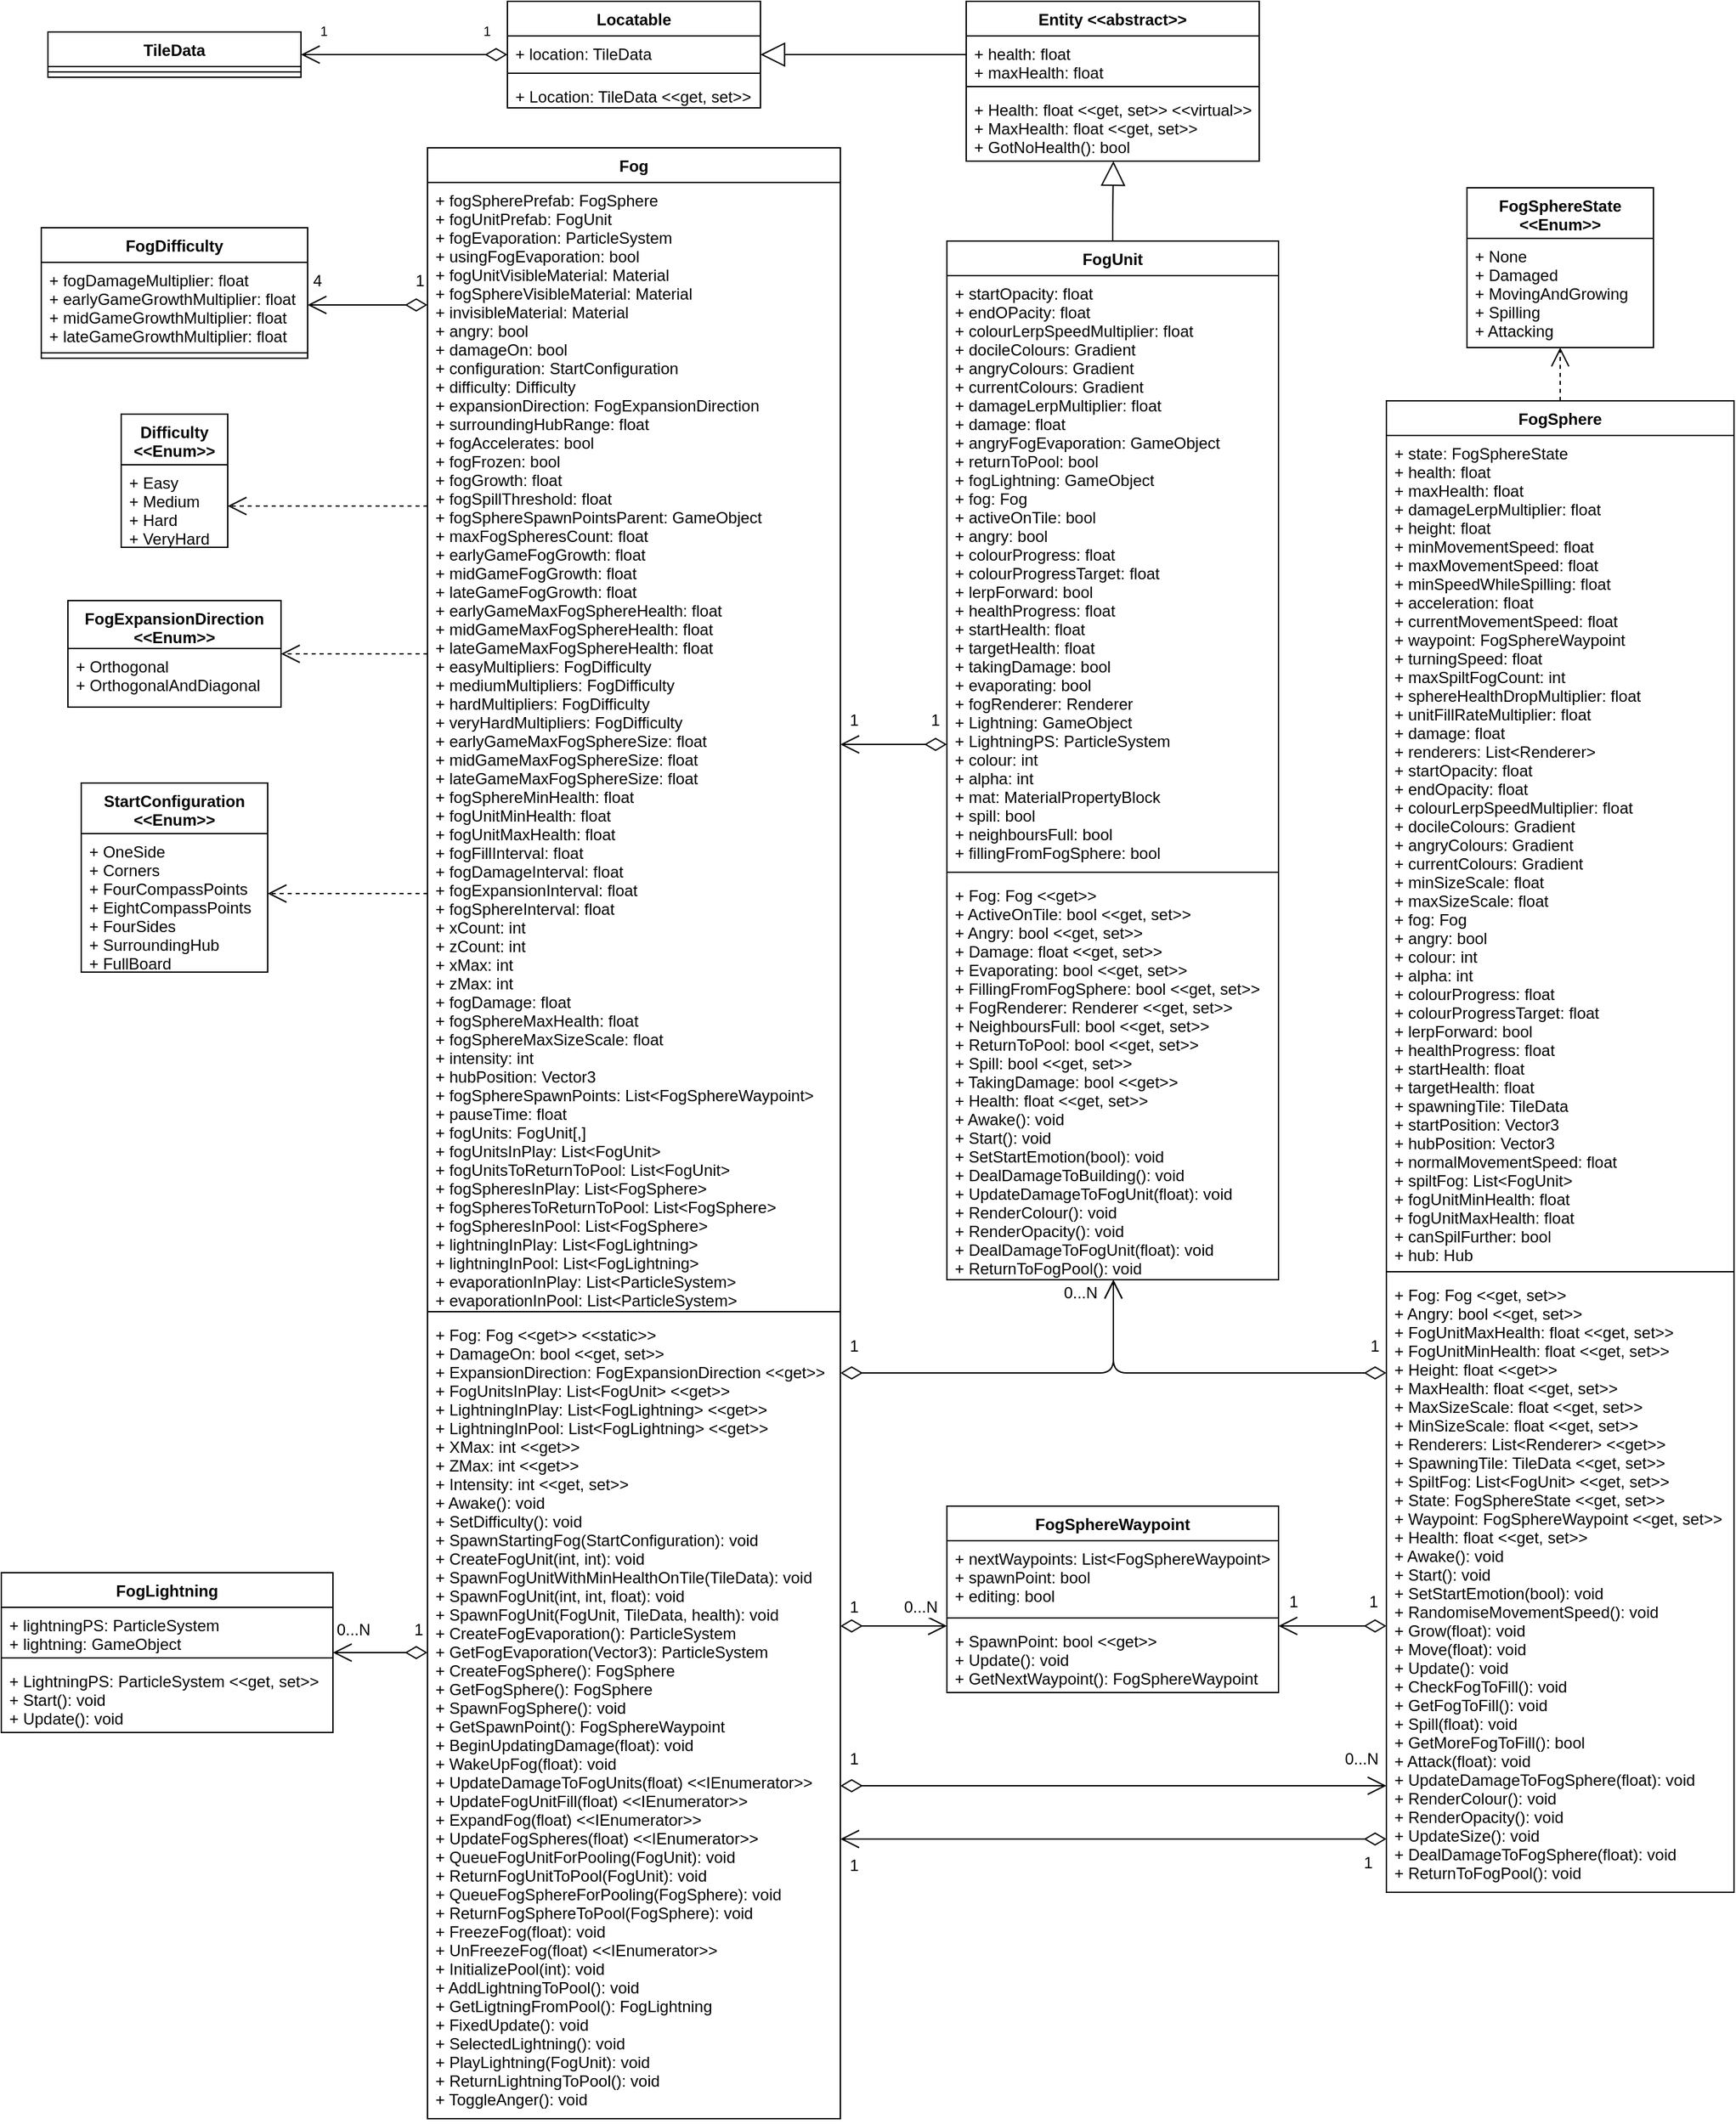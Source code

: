 <mxfile version="12.1.0" type="device" pages="1"><diagram id="pjZ7qb1V4NSrotgc5X2Q" name="Page-1"><mxGraphModel dx="1821" dy="557" grid="1" gridSize="10" guides="1" tooltips="1" connect="1" arrows="1" fold="1" page="1" pageScale="1" pageWidth="850" pageHeight="1100" math="0" shadow="0"><root><mxCell id="0"/><mxCell id="1" parent="0"/><mxCell id="vfoOl4ckwupX6fVXsPrt-1" value="Fog" style="swimlane;fontStyle=1;align=center;verticalAlign=top;childLayout=stackLayout;horizontal=1;startSize=26;horizontalStack=0;resizeParent=1;resizeParentMax=0;resizeLast=0;collapsible=1;marginBottom=0;" vertex="1" parent="1"><mxGeometry x="130" y="210" width="310" height="1480" as="geometry"/></mxCell><mxCell id="vfoOl4ckwupX6fVXsPrt-2" value="+ fogSpherePrefab: FogSphere&#10;+ fogUnitPrefab: FogUnit&#10;+ fogEvaporation: ParticleSystem&#10;+ usingFogEvaporation: bool&#10;+ fogUnitVisibleMaterial: Material&#10;+ fogSphereVisibleMaterial: Material&#10;+ invisibleMaterial: Material&#10;+ angry: bool&#10;+ damageOn: bool&#10;+ configuration: StartConfiguration&#10;+ difficulty: Difficulty&#10;+ expansionDirection: FogExpansionDirection&#10;+ surroundingHubRange: float&#10;+ fogAccelerates: bool&#10;+ fogFrozen: bool&#10;+ fogGrowth: float&#10;+ fogSpillThreshold: float&#10;+ fogSphereSpawnPointsParent: GameObject&#10;+ maxFogSpheresCount: float&#10;+ earlyGameFogGrowth: float&#10;+ midGameFogGrowth: float&#10;+ lateGameFogGrowth: float&#10;+ earlyGameMaxFogSphereHealth: float&#10;+ midGameMaxFogSphereHealth: float&#10;+ lateGameMaxFogSphereHealth: float&#10;+ easyMultipliers: FogDifficulty&#10;+ mediumMultipliers: FogDifficulty&#10;+ hardMultipliers: FogDifficulty&#10;+ veryHardMultipliers: FogDifficulty&#10;+ earlyGameMaxFogSphereSize: float&#10;+ midGameMaxFogSphereSize: float&#10;+ lateGameMaxFogSphereSize: float&#10;+ fogSphereMinHealth: float&#10;+ fogUnitMinHealth: float&#10;+ fogUnitMaxHealth: float&#10;+ fogFillInterval: float&#10;+ fogDamageInterval: float&#10;+ fogExpansionInterval: float&#10;+ fogSphereInterval: float&#10;+ xCount: int&#10;+ zCount: int&#10;+ xMax: int&#10;+ zMax: int&#10;+ fogDamage: float&#10;+ fogSphereMaxHealth: float&#10;+ fogSphereMaxSizeScale: float&#10;+ intensity: int&#10;+ hubPosition: Vector3&#10;+ fogSphereSpawnPoints: List&lt;FogSphereWaypoint&gt;&#10;+ pauseTime: float&#10;+ fogUnits: FogUnit[,]&#10;+ fogUnitsInPlay: List&lt;FogUnit&gt;&#10;+ fogUnitsToReturnToPool: List&lt;FogUnit&gt;&#10;+ fogSpheresInPlay: List&lt;FogSphere&gt;&#10;+ fogSpheresToReturnToPool: List&lt;FogSphere&gt;&#10;+ fogSpheresInPool: List&lt;FogSphere&gt;&#10;+ lightningInPlay: List&lt;FogLightning&gt;&#10;+ lightningInPool: List&lt;FogLightning&gt;&#10;+ evaporationInPlay: List&lt;ParticleSystem&gt;&#10;+ evaporationInPool: List&lt;ParticleSystem&gt;" style="text;strokeColor=none;fillColor=none;align=left;verticalAlign=top;spacingLeft=4;spacingRight=4;overflow=hidden;rotatable=0;points=[[0,0.5],[1,0.5]];portConstraint=eastwest;" vertex="1" parent="vfoOl4ckwupX6fVXsPrt-1"><mxGeometry y="26" width="310" height="844" as="geometry"/></mxCell><mxCell id="vfoOl4ckwupX6fVXsPrt-3" value="" style="line;strokeWidth=1;fillColor=none;align=left;verticalAlign=middle;spacingTop=-1;spacingLeft=3;spacingRight=3;rotatable=0;labelPosition=right;points=[];portConstraint=eastwest;" vertex="1" parent="vfoOl4ckwupX6fVXsPrt-1"><mxGeometry y="870" width="310" height="8" as="geometry"/></mxCell><mxCell id="vfoOl4ckwupX6fVXsPrt-4" value="+ Fog: Fog &lt;&lt;get&gt;&gt; &lt;&lt;static&gt;&gt;&#10;+ DamageOn: bool &lt;&lt;get, set&gt;&gt;&#10;+ ExpansionDirection: FogExpansionDirection &lt;&lt;get&gt;&gt;&#10;+ FogUnitsInPlay: List&lt;FogUnit&gt; &lt;&lt;get&gt;&gt;&#10;+ LightningInPlay: List&lt;FogLightning&gt; &lt;&lt;get&gt;&gt;&#10;+ LightningInPool: List&lt;FogLightning&gt; &lt;&lt;get&gt;&gt;&#10;+ XMax: int &lt;&lt;get&gt;&gt;&#10;+ ZMax: int &lt;&lt;get&gt;&gt;&#10;+ Intensity: int &lt;&lt;get, set&gt;&gt;&#10;+ Awake(): void&#10;+ SetDifficulty(): void&#10;+ SpawnStartingFog(StartConfiguration): void&#10;+ CreateFogUnit(int, int): void&#10;+ SpawnFogUnitWithMinHealthOnTile(TileData): void&#10;+ SpawnFogUnit(int, int, float): void&#10;+ SpawnFogUnit(FogUnit, TileData, health): void&#10;+ CreateFogEvaporation(): ParticleSystem&#10;+ GetFogEvaporation(Vector3): ParticleSystem&#10;+ CreateFogSphere(): FogSphere&#10;+ GetFogSphere(): FogSphere&#10;+ SpawnFogSphere(): void&#10;+ GetSpawnPoint(): FogSphereWaypoint&#10;+ BeginUpdatingDamage(float): void&#10;+ WakeUpFog(float): void&#10;+ UpdateDamageToFogUnits(float) &lt;&lt;IEnumerator&gt;&gt;&#10;+ UpdateFogUnitFill(float) &lt;&lt;IEnumerator&gt;&gt;&#10;+ ExpandFog(float) &lt;&lt;IEnumerator&gt;&gt;&#10;+ UpdateFogSpheres(float) &lt;&lt;IEnumerator&gt;&gt;&#10;+ QueueFogUnitForPooling(FogUnit): void&#10;+ ReturnFogUnitToPool(FogUnit): void&#10;+ QueueFogSphereForPooling(FogSphere): void&#10;+ ReturnFogSphereToPool(FogSphere): void&#10;+ FreezeFog(float): void&#10;+ UnFreezeFog(float) &lt;&lt;IEnumerator&gt;&gt;&#10;+ InitializePool(int): void&#10;+ AddLightningToPool(): void&#10;+ GetLigtningFromPool(): FogLightning&#10;+ FixedUpdate(): void&#10;+ SelectedLightning(): void&#10;+ PlayLightning(FogUnit): void&#10;+ ReturnLightningToPool(): void&#10;+ ToggleAnger(): void" style="text;strokeColor=none;fillColor=none;align=left;verticalAlign=top;spacingLeft=4;spacingRight=4;overflow=hidden;rotatable=0;points=[[0,0.5],[1,0.5]];portConstraint=eastwest;" vertex="1" parent="vfoOl4ckwupX6fVXsPrt-1"><mxGeometry y="878" width="310" height="602" as="geometry"/></mxCell><mxCell id="vfoOl4ckwupX6fVXsPrt-5" value="FogDifficulty" style="swimlane;fontStyle=1;align=center;verticalAlign=top;childLayout=stackLayout;horizontal=1;startSize=26;horizontalStack=0;resizeParent=1;resizeParentMax=0;resizeLast=0;collapsible=1;marginBottom=0;" vertex="1" parent="1"><mxGeometry x="-160" y="270" width="200" height="98" as="geometry"/></mxCell><mxCell id="vfoOl4ckwupX6fVXsPrt-6" value="+ fogDamageMultiplier: float&#10;+ earlyGameGrowthMultiplier: float&#10;+ midGameGrowthMultiplier: float&#10;+ lateGameGrowthMultiplier: float" style="text;strokeColor=none;fillColor=none;align=left;verticalAlign=top;spacingLeft=4;spacingRight=4;overflow=hidden;rotatable=0;points=[[0,0.5],[1,0.5]];portConstraint=eastwest;" vertex="1" parent="vfoOl4ckwupX6fVXsPrt-5"><mxGeometry y="26" width="200" height="64" as="geometry"/></mxCell><mxCell id="vfoOl4ckwupX6fVXsPrt-7" value="" style="line;strokeWidth=1;fillColor=none;align=left;verticalAlign=middle;spacingTop=-1;spacingLeft=3;spacingRight=3;rotatable=0;labelPosition=right;points=[];portConstraint=eastwest;" vertex="1" parent="vfoOl4ckwupX6fVXsPrt-5"><mxGeometry y="90" width="200" height="8" as="geometry"/></mxCell><mxCell id="vfoOl4ckwupX6fVXsPrt-13" value="StartConfiguration &#10;&lt;&lt;Enum&gt;&gt;" style="swimlane;fontStyle=1;align=center;verticalAlign=top;childLayout=stackLayout;horizontal=1;startSize=38;horizontalStack=0;resizeParent=1;resizeParentMax=0;resizeLast=0;collapsible=1;marginBottom=0;" vertex="1" parent="1"><mxGeometry x="-130" y="687" width="140" height="142" as="geometry"/></mxCell><mxCell id="vfoOl4ckwupX6fVXsPrt-14" value="+ OneSide&#10;+ Corners&#10;+ FourCompassPoints&#10;+ EightCompassPoints&#10;+ FourSides&#10;+ SurroundingHub&#10;+ FullBoard" style="text;strokeColor=none;fillColor=none;align=left;verticalAlign=top;spacingLeft=4;spacingRight=4;overflow=hidden;rotatable=0;points=[[0,0.5],[1,0.5]];portConstraint=eastwest;" vertex="1" parent="vfoOl4ckwupX6fVXsPrt-13"><mxGeometry y="38" width="140" height="104" as="geometry"/></mxCell><mxCell id="vfoOl4ckwupX6fVXsPrt-18" value="FogExpansionDirection&#10;&lt;&lt;Enum&gt;&gt;" style="swimlane;fontStyle=1;align=center;verticalAlign=top;childLayout=stackLayout;horizontal=1;startSize=36;horizontalStack=0;resizeParent=1;resizeParentMax=0;resizeLast=0;collapsible=1;marginBottom=0;" vertex="1" parent="1"><mxGeometry x="-140" y="550" width="160" height="80" as="geometry"/></mxCell><mxCell id="vfoOl4ckwupX6fVXsPrt-19" value="+ Orthogonal&#10;+ OrthogonalAndDiagonal" style="text;strokeColor=none;fillColor=none;align=left;verticalAlign=top;spacingLeft=4;spacingRight=4;overflow=hidden;rotatable=0;points=[[0,0.5],[1,0.5]];portConstraint=eastwest;" vertex="1" parent="vfoOl4ckwupX6fVXsPrt-18"><mxGeometry y="36" width="160" height="44" as="geometry"/></mxCell><mxCell id="vfoOl4ckwupX6fVXsPrt-20" value="Difficulty&#10;&lt;&lt;Enum&gt;&gt;" style="swimlane;fontStyle=1;align=center;verticalAlign=top;childLayout=stackLayout;horizontal=1;startSize=38;horizontalStack=0;resizeParent=1;resizeParentMax=0;resizeLast=0;collapsible=1;marginBottom=0;" vertex="1" parent="1"><mxGeometry x="-100" y="410" width="80" height="100" as="geometry"/></mxCell><mxCell id="vfoOl4ckwupX6fVXsPrt-21" value="+ Easy&#10;+ Medium&#10;+ Hard&#10;+ VeryHard" style="text;strokeColor=none;fillColor=none;align=left;verticalAlign=top;spacingLeft=4;spacingRight=4;overflow=hidden;rotatable=0;points=[[0,0.5],[1,0.5]];portConstraint=eastwest;" vertex="1" parent="vfoOl4ckwupX6fVXsPrt-20"><mxGeometry y="38" width="80" height="62" as="geometry"/></mxCell><mxCell id="vfoOl4ckwupX6fVXsPrt-22" value="FogUnit" style="swimlane;fontStyle=1;align=center;verticalAlign=top;childLayout=stackLayout;horizontal=1;startSize=26;horizontalStack=0;resizeParent=1;resizeParentMax=0;resizeLast=0;collapsible=1;marginBottom=0;" vertex="1" parent="1"><mxGeometry x="520" y="280" width="249" height="780" as="geometry"/></mxCell><mxCell id="vfoOl4ckwupX6fVXsPrt-23" value="+ startOpacity: float&#10;+ endOPacity: float&#10;+ colourLerpSpeedMultiplier: float&#10;+ docileColours: Gradient&#10;+ angryColours: Gradient&#10;+ currentColours: Gradient&#10;+ damageLerpMultiplier: float&#10;+ damage: float&#10;+ angryFogEvaporation: GameObject&#10;+ returnToPool: bool&#10;+ fogLightning: GameObject&#10;+ fog: Fog&#10;+ activeOnTile: bool&#10;+ angry: bool&#10;+ colourProgress: float&#10;+ colourProgressTarget: float&#10;+ lerpForward: bool&#10;+ healthProgress: float&#10;+ startHealth: float&#10;+ targetHealth: float&#10;+ takingDamage: bool&#10;+ evaporating: bool&#10;+ fogRenderer: Renderer&#10;+ Lightning: GameObject&#10;+ LightningPS: ParticleSystem&#10;+ colour: int&#10;+ alpha: int&#10;+ mat: MaterialPropertyBlock&#10;+ spill: bool&#10;+ neighboursFull: bool&#10;+ fillingFromFogSphere: bool" style="text;strokeColor=none;fillColor=none;align=left;verticalAlign=top;spacingLeft=4;spacingRight=4;overflow=hidden;rotatable=0;points=[[0,0.5],[1,0.5]];portConstraint=eastwest;" vertex="1" parent="vfoOl4ckwupX6fVXsPrt-22"><mxGeometry y="26" width="249" height="444" as="geometry"/></mxCell><mxCell id="vfoOl4ckwupX6fVXsPrt-24" value="" style="line;strokeWidth=1;fillColor=none;align=left;verticalAlign=middle;spacingTop=-1;spacingLeft=3;spacingRight=3;rotatable=0;labelPosition=right;points=[];portConstraint=eastwest;" vertex="1" parent="vfoOl4ckwupX6fVXsPrt-22"><mxGeometry y="470" width="249" height="8" as="geometry"/></mxCell><mxCell id="vfoOl4ckwupX6fVXsPrt-25" value="+ Fog: Fog &lt;&lt;get&gt;&gt;&#10;+ ActiveOnTile: bool &lt;&lt;get, set&gt;&gt;&#10;+ Angry: bool &lt;&lt;get, set&gt;&gt;&#10;+ Damage: float &lt;&lt;get, set&gt;&gt;&#10;+ Evaporating: bool &lt;&lt;get, set&gt;&gt;&#10;+ FillingFromFogSphere: bool &lt;&lt;get, set&gt;&gt;&#10;+ FogRenderer: Renderer &lt;&lt;get, set&gt;&gt;&#10;+ NeighboursFull: bool &lt;&lt;get, set&gt;&gt;&#10;+ ReturnToPool: bool &lt;&lt;get, set&gt;&gt;&#10;+ Spill: bool &lt;&lt;get, set&gt;&gt;&#10;+ TakingDamage: bool &lt;&lt;get&gt;&gt;&#10;+ Health: float &lt;&lt;get, set&gt;&gt;&#10;+ Awake(): void&#10;+ Start(): void&#10;+ SetStartEmotion(bool): void&#10;+ DealDamageToBuilding(): void&#10;+ UpdateDamageToFogUnit(float): void&#10;+ RenderColour(): void&#10;+ RenderOpacity(): void&#10;+ DealDamageToFogUnit(float): void&#10;+ ReturnToFogPool(): void" style="text;strokeColor=none;fillColor=none;align=left;verticalAlign=top;spacingLeft=4;spacingRight=4;overflow=hidden;rotatable=0;points=[[0,0.5],[1,0.5]];portConstraint=eastwest;" vertex="1" parent="vfoOl4ckwupX6fVXsPrt-22"><mxGeometry y="478" width="249" height="302" as="geometry"/></mxCell><mxCell id="vfoOl4ckwupX6fVXsPrt-30" value="FogSphereState&#10;&lt;&lt;Enum&gt;&gt;" style="swimlane;fontStyle=1;align=center;verticalAlign=top;childLayout=stackLayout;horizontal=1;startSize=38;horizontalStack=0;resizeParent=1;resizeParentMax=0;resizeLast=0;collapsible=1;marginBottom=0;" vertex="1" parent="1"><mxGeometry x="910.5" y="240" width="140" height="120" as="geometry"/></mxCell><mxCell id="vfoOl4ckwupX6fVXsPrt-31" value="+ None&#10;+ Damaged&#10;+ MovingAndGrowing&#10;+ Spilling&#10;+ Attacking" style="text;strokeColor=none;fillColor=none;align=left;verticalAlign=top;spacingLeft=4;spacingRight=4;overflow=hidden;rotatable=0;points=[[0,0.5],[1,0.5]];portConstraint=eastwest;" vertex="1" parent="vfoOl4ckwupX6fVXsPrt-30"><mxGeometry y="38" width="140" height="82" as="geometry"/></mxCell><mxCell id="vfoOl4ckwupX6fVXsPrt-33" value="FogSphere" style="swimlane;fontStyle=1;align=center;verticalAlign=top;childLayout=stackLayout;horizontal=1;startSize=26;horizontalStack=0;resizeParent=1;resizeParentMax=0;resizeLast=0;collapsible=1;marginBottom=0;" vertex="1" parent="1"><mxGeometry x="850" y="400" width="261" height="1120" as="geometry"/></mxCell><mxCell id="vfoOl4ckwupX6fVXsPrt-34" value="+ state: FogSphereState&#10;+ health: float&#10;+ maxHealth: float&#10;+ damageLerpMultiplier: float&#10;+ height: float&#10;+ minMovementSpeed: float&#10;+ maxMovementSpeed: float&#10;+ minSpeedWhileSpilling: float&#10;+ acceleration: float&#10;+ currentMovementSpeed: float&#10;+ waypoint: FogSphereWaypoint&#10;+ turningSpeed: float&#10;+ maxSpiltFogCount: int&#10;+ sphereHealthDropMultiplier: float&#10;+ unitFillRateMultiplier: float&#10;+ damage: float&#10;+ renderers: List&lt;Renderer&gt;&#10;+ startOpacity: float&#10;+ endOpacity: float&#10;+ colourLerpSpeedMultiplier: float&#10;+ docileColours: Gradient&#10;+ angryColours: Gradient&#10;+ currentColours: Gradient&#10;+ minSizeScale: float&#10;+ maxSizeScale: float&#10;+ fog: Fog&#10;+ angry: bool&#10;+ colour: int&#10;+ alpha: int&#10;+ colourProgress: float&#10;+ colourProgressTarget: float&#10;+ lerpForward: bool&#10;+ healthProgress: float&#10;+ startHealth: float&#10;+ targetHealth: float&#10;+ spawningTile: TileData&#10;+ startPosition: Vector3&#10;+ hubPosition: Vector3&#10;+ normalMovementSpeed: float&#10;+ spiltFog: List&lt;FogUnit&gt;&#10;+ fogUnitMinHealth: float&#10;+ fogUnitMaxHealth: float&#10;+ canSpilFurther: bool&#10;+ hub: Hub" style="text;strokeColor=none;fillColor=none;align=left;verticalAlign=top;spacingLeft=4;spacingRight=4;overflow=hidden;rotatable=0;points=[[0,0.5],[1,0.5]];portConstraint=eastwest;" vertex="1" parent="vfoOl4ckwupX6fVXsPrt-33"><mxGeometry y="26" width="261" height="624" as="geometry"/></mxCell><mxCell id="vfoOl4ckwupX6fVXsPrt-35" value="" style="line;strokeWidth=1;fillColor=none;align=left;verticalAlign=middle;spacingTop=-1;spacingLeft=3;spacingRight=3;rotatable=0;labelPosition=right;points=[];portConstraint=eastwest;" vertex="1" parent="vfoOl4ckwupX6fVXsPrt-33"><mxGeometry y="650" width="261" height="8" as="geometry"/></mxCell><mxCell id="vfoOl4ckwupX6fVXsPrt-36" value="+ Fog: Fog &lt;&lt;get, set&gt;&gt;&#10;+ Angry: bool &lt;&lt;get, set&gt;&gt;&#10;+ FogUnitMaxHealth: float &lt;&lt;get, set&gt;&gt;&#10;+ FogUnitMinHealth: float &lt;&lt;get, set&gt;&gt;&#10;+ Height: float &lt;&lt;get&gt;&gt;&#10;+ MaxHealth: float &lt;&lt;get, set&gt;&gt;&#10;+ MaxSizeScale: float &lt;&lt;get, set&gt;&gt;&#10;+ MinSizeScale: float &lt;&lt;get, set&gt;&gt;&#10;+ Renderers: List&lt;Renderer&gt; &lt;&lt;get&gt;&gt;&#10;+ SpawningTile: TileData &lt;&lt;get, set&gt;&gt;&#10;+ SpiltFog: List&lt;FogUnit&gt; &lt;&lt;get, set&gt;&gt;&#10;+ State: FogSphereState &lt;&lt;get, set&gt;&gt;&#10;+ Waypoint: FogSphereWaypoint &lt;&lt;get, set&gt;&gt;&#10;+ Health: float &lt;&lt;get, set&gt;&gt;&#10;+ Awake(): void&#10;+ Start(): void&#10;+ SetStartEmotion(bool): void&#10;+ RandomiseMovementSpeed(): void&#10;+ Grow(float): void&#10;+ Move(float): void&#10;+ Update(): void&#10;+ CheckFogToFill(): void&#10;+ GetFogToFill(): void&#10;+ Spill(float): void&#10;+ GetMoreFogToFill(): bool&#10;+ Attack(float): void&#10;+ UpdateDamageToFogSphere(float): void&#10;+ RenderColour(): void&#10;+ RenderOpacity(): void&#10;+ UpdateSize(): void&#10;+ DealDamageToFogSphere(float): void&#10;+ ReturnToFogPool(): void" style="text;strokeColor=none;fillColor=none;align=left;verticalAlign=top;spacingLeft=4;spacingRight=4;overflow=hidden;rotatable=0;points=[[0,0.5],[1,0.5]];portConstraint=eastwest;" vertex="1" parent="vfoOl4ckwupX6fVXsPrt-33"><mxGeometry y="658" width="261" height="462" as="geometry"/></mxCell><mxCell id="vfoOl4ckwupX6fVXsPrt-39" value="Locatable" style="swimlane;fontStyle=1;align=center;verticalAlign=top;childLayout=stackLayout;horizontal=1;startSize=26;horizontalStack=0;resizeParent=1;resizeParentMax=0;resizeLast=0;collapsible=1;marginBottom=0;" vertex="1" parent="1"><mxGeometry x="190" y="100" width="190" height="80" as="geometry"/></mxCell><mxCell id="vfoOl4ckwupX6fVXsPrt-40" value="+ location: TileData" style="text;strokeColor=none;fillColor=none;align=left;verticalAlign=top;spacingLeft=4;spacingRight=4;overflow=hidden;rotatable=0;points=[[0,0.5],[1,0.5]];portConstraint=eastwest;" vertex="1" parent="vfoOl4ckwupX6fVXsPrt-39"><mxGeometry y="26" width="190" height="24" as="geometry"/></mxCell><mxCell id="vfoOl4ckwupX6fVXsPrt-41" value="" style="line;strokeWidth=1;fillColor=none;align=left;verticalAlign=middle;spacingTop=-1;spacingLeft=3;spacingRight=3;rotatable=0;labelPosition=right;points=[];portConstraint=eastwest;" vertex="1" parent="vfoOl4ckwupX6fVXsPrt-39"><mxGeometry y="50" width="190" height="8" as="geometry"/></mxCell><mxCell id="vfoOl4ckwupX6fVXsPrt-42" value="+ Location: TileData &lt;&lt;get, set&gt;&gt;" style="text;strokeColor=none;fillColor=none;align=left;verticalAlign=top;spacingLeft=4;spacingRight=4;overflow=hidden;rotatable=0;points=[[0,0.5],[1,0.5]];portConstraint=eastwest;" vertex="1" parent="vfoOl4ckwupX6fVXsPrt-39"><mxGeometry y="58" width="190" height="22" as="geometry"/></mxCell><mxCell id="vfoOl4ckwupX6fVXsPrt-53" value="Entity &lt;&lt;abstract&gt;&gt;" style="swimlane;fontStyle=1;align=center;verticalAlign=top;childLayout=stackLayout;horizontal=1;startSize=26;horizontalStack=0;resizeParent=1;resizeParentMax=0;resizeLast=0;collapsible=1;marginBottom=0;" vertex="1" parent="1"><mxGeometry x="534.5" y="100" width="220" height="120" as="geometry"/></mxCell><mxCell id="vfoOl4ckwupX6fVXsPrt-54" value="+ health: float&#10;+ maxHealth: float" style="text;strokeColor=none;fillColor=none;align=left;verticalAlign=top;spacingLeft=4;spacingRight=4;overflow=hidden;rotatable=0;points=[[0,0.5],[1,0.5]];portConstraint=eastwest;" vertex="1" parent="vfoOl4ckwupX6fVXsPrt-53"><mxGeometry y="26" width="220" height="34" as="geometry"/></mxCell><mxCell id="vfoOl4ckwupX6fVXsPrt-55" value="" style="line;strokeWidth=1;fillColor=none;align=left;verticalAlign=middle;spacingTop=-1;spacingLeft=3;spacingRight=3;rotatable=0;labelPosition=right;points=[];portConstraint=eastwest;" vertex="1" parent="vfoOl4ckwupX6fVXsPrt-53"><mxGeometry y="60" width="220" height="8" as="geometry"/></mxCell><mxCell id="vfoOl4ckwupX6fVXsPrt-56" value="+ Health: float &lt;&lt;get, set&gt;&gt; &lt;&lt;virtual&gt;&gt;&#10;+ MaxHealth: float &lt;&lt;get, set&gt;&gt;&#10;+ GotNoHealth(): bool" style="text;strokeColor=none;fillColor=none;align=left;verticalAlign=top;spacingLeft=4;spacingRight=4;overflow=hidden;rotatable=0;points=[[0,0.5],[1,0.5]];portConstraint=eastwest;" vertex="1" parent="vfoOl4ckwupX6fVXsPrt-53"><mxGeometry y="68" width="220" height="52" as="geometry"/></mxCell><mxCell id="vfoOl4ckwupX6fVXsPrt-57" value="TileData" style="swimlane;fontStyle=1;align=center;verticalAlign=top;childLayout=stackLayout;horizontal=1;startSize=26;horizontalStack=0;resizeParent=1;resizeParentMax=0;resizeLast=0;collapsible=1;marginBottom=0;" vertex="1" parent="1"><mxGeometry x="-155" y="123" width="190" height="34" as="geometry"/></mxCell><mxCell id="vfoOl4ckwupX6fVXsPrt-59" value="" style="line;strokeWidth=1;fillColor=none;align=left;verticalAlign=middle;spacingTop=-1;spacingLeft=3;spacingRight=3;rotatable=0;labelPosition=right;points=[];portConstraint=eastwest;" vertex="1" parent="vfoOl4ckwupX6fVXsPrt-57"><mxGeometry y="26" width="190" height="8" as="geometry"/></mxCell><mxCell id="vfoOl4ckwupX6fVXsPrt-61" value="" style="endArrow=block;endSize=16;endFill=0;html=1;edgeStyle=orthogonalEdgeStyle;" edge="1" parent="1" source="vfoOl4ckwupX6fVXsPrt-53" target="vfoOl4ckwupX6fVXsPrt-39"><mxGeometry width="160" relative="1" as="geometry"><mxPoint x="220" y="70" as="sourcePoint"/><mxPoint x="380" y="70" as="targetPoint"/><Array as="points"><mxPoint x="460" y="140"/><mxPoint x="460" y="140"/></Array></mxGeometry></mxCell><mxCell id="vfoOl4ckwupX6fVXsPrt-62" value="" style="endArrow=block;endSize=16;endFill=0;html=1;edgeStyle=orthogonalEdgeStyle;" edge="1" parent="1" source="vfoOl4ckwupX6fVXsPrt-22" target="vfoOl4ckwupX6fVXsPrt-56"><mxGeometry width="160" relative="1" as="geometry"><mxPoint x="658.667" y="132" as="sourcePoint"/><mxPoint x="658.667" y="46.0" as="targetPoint"/><Array as="points"><mxPoint x="645" y="261"/><mxPoint x="645" y="261"/></Array></mxGeometry></mxCell><mxCell id="vfoOl4ckwupX6fVXsPrt-63" value="" style="endArrow=open;html=1;endSize=12;startArrow=diamondThin;startSize=14;startFill=0;edgeStyle=orthogonalEdgeStyle;" edge="1" parent="1" source="vfoOl4ckwupX6fVXsPrt-39" target="vfoOl4ckwupX6fVXsPrt-57"><mxGeometry relative="1" as="geometry"><mxPoint x="780" y="160" as="sourcePoint"/><mxPoint x="940" y="160" as="targetPoint"/><Array as="points"><mxPoint x="160" y="140"/><mxPoint x="160" y="140"/></Array></mxGeometry></mxCell><mxCell id="vfoOl4ckwupX6fVXsPrt-64" value="1" style="resizable=0;html=1;align=left;verticalAlign=top;labelBackgroundColor=#ffffff;fontSize=10;" connectable="0" vertex="1" parent="vfoOl4ckwupX6fVXsPrt-63"><mxGeometry x="-1" relative="1" as="geometry"><mxPoint x="-20" y="-30" as="offset"/></mxGeometry></mxCell><mxCell id="vfoOl4ckwupX6fVXsPrt-65" value="1" style="resizable=0;html=1;align=right;verticalAlign=top;labelBackgroundColor=#ffffff;fontSize=10;" connectable="0" vertex="1" parent="vfoOl4ckwupX6fVXsPrt-63"><mxGeometry x="1" relative="1" as="geometry"><mxPoint x="20" y="-30" as="offset"/></mxGeometry></mxCell><mxCell id="vfoOl4ckwupX6fVXsPrt-43" value="FogLightning" style="swimlane;fontStyle=1;align=center;verticalAlign=top;childLayout=stackLayout;horizontal=1;startSize=26;horizontalStack=0;resizeParent=1;resizeParentMax=0;resizeLast=0;collapsible=1;marginBottom=0;" vertex="1" parent="1"><mxGeometry x="-190" y="1280" width="249" height="120" as="geometry"/></mxCell><mxCell id="vfoOl4ckwupX6fVXsPrt-44" value="+ lightningPS: ParticleSystem&#10;+ lightning: GameObject" style="text;strokeColor=none;fillColor=none;align=left;verticalAlign=top;spacingLeft=4;spacingRight=4;overflow=hidden;rotatable=0;points=[[0,0.5],[1,0.5]];portConstraint=eastwest;" vertex="1" parent="vfoOl4ckwupX6fVXsPrt-43"><mxGeometry y="26" width="249" height="34" as="geometry"/></mxCell><mxCell id="vfoOl4ckwupX6fVXsPrt-45" value="" style="line;strokeWidth=1;fillColor=none;align=left;verticalAlign=middle;spacingTop=-1;spacingLeft=3;spacingRight=3;rotatable=0;labelPosition=right;points=[];portConstraint=eastwest;" vertex="1" parent="vfoOl4ckwupX6fVXsPrt-43"><mxGeometry y="60" width="249" height="8" as="geometry"/></mxCell><mxCell id="vfoOl4ckwupX6fVXsPrt-46" value="+ LightningPS: ParticleSystem &lt;&lt;get, set&gt;&gt;&#10;+ Start(): void&#10;+ Update(): void" style="text;strokeColor=none;fillColor=none;align=left;verticalAlign=top;spacingLeft=4;spacingRight=4;overflow=hidden;rotatable=0;points=[[0,0.5],[1,0.5]];portConstraint=eastwest;" vertex="1" parent="vfoOl4ckwupX6fVXsPrt-43"><mxGeometry y="68" width="249" height="52" as="geometry"/></mxCell><mxCell id="vfoOl4ckwupX6fVXsPrt-66" value="" style="endArrow=open;html=1;endSize=12;startArrow=none;startSize=14;startFill=0;edgeStyle=orthogonalEdgeStyle;dashed=1;" edge="1" parent="1" source="vfoOl4ckwupX6fVXsPrt-33" target="vfoOl4ckwupX6fVXsPrt-30"><mxGeometry relative="1" as="geometry"><mxPoint x="739.5" y="50" as="sourcePoint"/><mxPoint x="810" y="50" as="targetPoint"/><Array as="points"><mxPoint x="995" y="246"/></Array></mxGeometry></mxCell><mxCell id="vfoOl4ckwupX6fVXsPrt-67" value="" style="resizable=0;html=1;align=left;verticalAlign=top;labelBackgroundColor=#ffffff;fontSize=10;" connectable="0" vertex="1" parent="vfoOl4ckwupX6fVXsPrt-66"><mxGeometry x="-1" relative="1" as="geometry"><mxPoint x="5" y="-22" as="offset"/></mxGeometry></mxCell><mxCell id="vfoOl4ckwupX6fVXsPrt-68" value="" style="resizable=0;html=1;align=right;verticalAlign=top;labelBackgroundColor=#ffffff;fontSize=10;" connectable="0" vertex="1" parent="vfoOl4ckwupX6fVXsPrt-66"><mxGeometry x="1" relative="1" as="geometry"><mxPoint x="-7" y="-3" as="offset"/></mxGeometry></mxCell><mxCell id="vfoOl4ckwupX6fVXsPrt-69" value="" style="endArrow=open;html=1;endSize=12;startArrow=diamondThin;startSize=14;startFill=0;edgeStyle=orthogonalEdgeStyle;align=left;verticalAlign=bottom;" edge="1" parent="1" source="vfoOl4ckwupX6fVXsPrt-4" target="vfoOl4ckwupX6fVXsPrt-43"><mxGeometry x="-0.509" y="14" relative="1" as="geometry"><mxPoint x="-260" y="1190" as="sourcePoint"/><mxPoint x="-100" y="1190" as="targetPoint"/><Array as="points"><mxPoint x="100" y="1340"/><mxPoint x="100" y="1340"/></Array><mxPoint x="10" y="-4" as="offset"/></mxGeometry></mxCell><mxCell id="vfoOl4ckwupX6fVXsPrt-70" value="1" style="text;html=1;resizable=0;points=[];align=center;verticalAlign=middle;labelBackgroundColor=#ffffff;" vertex="1" connectable="0" parent="vfoOl4ckwupX6fVXsPrt-69"><mxGeometry x="-0.386" y="1" relative="1" as="geometry"><mxPoint x="15" y="-18" as="offset"/></mxGeometry></mxCell><mxCell id="vfoOl4ckwupX6fVXsPrt-71" value="0...N" style="text;html=1;resizable=0;points=[];align=center;verticalAlign=middle;labelBackgroundColor=#ffffff;" vertex="1" connectable="0" parent="vfoOl4ckwupX6fVXsPrt-69"><mxGeometry x="0.348" y="-1" relative="1" as="geometry"><mxPoint x="-8.5" y="-16" as="offset"/></mxGeometry></mxCell><mxCell id="vfoOl4ckwupX6fVXsPrt-72" value="" style="endArrow=open;html=1;endSize=12;startArrow=diamondThin;startSize=14;startFill=0;edgeStyle=orthogonalEdgeStyle;align=left;verticalAlign=bottom;" edge="1" parent="1" source="vfoOl4ckwupX6fVXsPrt-2" target="vfoOl4ckwupX6fVXsPrt-6"><mxGeometry x="-0.509" y="14" relative="1" as="geometry"><mxPoint x="105.5" y="327.588" as="sourcePoint"/><mxPoint x="24.5" y="327.588" as="targetPoint"/><Array as="points"><mxPoint x="110" y="328"/><mxPoint x="110" y="328"/></Array><mxPoint x="10" y="-4" as="offset"/></mxGeometry></mxCell><mxCell id="vfoOl4ckwupX6fVXsPrt-73" value="1" style="text;html=1;resizable=0;points=[];align=center;verticalAlign=middle;labelBackgroundColor=#ffffff;" vertex="1" connectable="0" parent="vfoOl4ckwupX6fVXsPrt-72"><mxGeometry x="-0.386" y="1" relative="1" as="geometry"><mxPoint x="21" y="-19" as="offset"/></mxGeometry></mxCell><mxCell id="vfoOl4ckwupX6fVXsPrt-74" value="4" style="text;html=1;resizable=0;points=[];align=center;verticalAlign=middle;labelBackgroundColor=#ffffff;" vertex="1" connectable="0" parent="vfoOl4ckwupX6fVXsPrt-72"><mxGeometry x="0.348" y="-1" relative="1" as="geometry"><mxPoint x="-22.5" y="-17" as="offset"/></mxGeometry></mxCell><mxCell id="vfoOl4ckwupX6fVXsPrt-75" value="" style="endArrow=open;html=1;endSize=12;startArrow=none;startSize=14;startFill=0;edgeStyle=orthogonalEdgeStyle;dashed=1;" edge="1" parent="1" source="vfoOl4ckwupX6fVXsPrt-2" target="vfoOl4ckwupX6fVXsPrt-21"><mxGeometry relative="1" as="geometry"><mxPoint x="90" y="594" as="sourcePoint"/><mxPoint x="90" y="534.0" as="targetPoint"/><Array as="points"><mxPoint x="100" y="479"/><mxPoint x="100" y="479"/></Array></mxGeometry></mxCell><mxCell id="vfoOl4ckwupX6fVXsPrt-76" value="" style="resizable=0;html=1;align=left;verticalAlign=top;labelBackgroundColor=#ffffff;fontSize=10;" connectable="0" vertex="1" parent="vfoOl4ckwupX6fVXsPrt-75"><mxGeometry x="-1" relative="1" as="geometry"><mxPoint x="5" y="-22" as="offset"/></mxGeometry></mxCell><mxCell id="vfoOl4ckwupX6fVXsPrt-77" value="" style="resizable=0;html=1;align=right;verticalAlign=top;labelBackgroundColor=#ffffff;fontSize=10;" connectable="0" vertex="1" parent="vfoOl4ckwupX6fVXsPrt-75"><mxGeometry x="1" relative="1" as="geometry"><mxPoint x="-7" y="-3" as="offset"/></mxGeometry></mxCell><mxCell id="vfoOl4ckwupX6fVXsPrt-78" value="" style="endArrow=open;html=1;endSize=12;startArrow=none;startSize=14;startFill=0;edgeStyle=orthogonalEdgeStyle;dashed=1;" edge="1" parent="1" source="vfoOl4ckwupX6fVXsPrt-2" target="vfoOl4ckwupX6fVXsPrt-18"><mxGeometry relative="1" as="geometry"><mxPoint x="100.034" y="604.034" as="sourcePoint"/><mxPoint x="100.034" y="544.034" as="targetPoint"/><Array as="points"><mxPoint x="120" y="590"/><mxPoint x="120" y="590"/></Array></mxGeometry></mxCell><mxCell id="vfoOl4ckwupX6fVXsPrt-79" value="" style="resizable=0;html=1;align=left;verticalAlign=top;labelBackgroundColor=#ffffff;fontSize=10;" connectable="0" vertex="1" parent="vfoOl4ckwupX6fVXsPrt-78"><mxGeometry x="-1" relative="1" as="geometry"><mxPoint x="5" y="-22" as="offset"/></mxGeometry></mxCell><mxCell id="vfoOl4ckwupX6fVXsPrt-80" value="" style="resizable=0;html=1;align=right;verticalAlign=top;labelBackgroundColor=#ffffff;fontSize=10;" connectable="0" vertex="1" parent="vfoOl4ckwupX6fVXsPrt-78"><mxGeometry x="1" relative="1" as="geometry"><mxPoint x="-7" y="-3" as="offset"/></mxGeometry></mxCell><mxCell id="vfoOl4ckwupX6fVXsPrt-81" value="" style="endArrow=open;html=1;endSize=12;startArrow=none;startSize=14;startFill=0;edgeStyle=orthogonalEdgeStyle;dashed=1;" edge="1" parent="1" source="vfoOl4ckwupX6fVXsPrt-2" target="vfoOl4ckwupX6fVXsPrt-13"><mxGeometry relative="1" as="geometry"><mxPoint x="110.379" y="614.379" as="sourcePoint"/><mxPoint x="110.379" y="554.379" as="targetPoint"/><Array as="points"><mxPoint x="50" y="770"/><mxPoint x="50" y="770"/></Array></mxGeometry></mxCell><mxCell id="vfoOl4ckwupX6fVXsPrt-82" value="" style="resizable=0;html=1;align=left;verticalAlign=top;labelBackgroundColor=#ffffff;fontSize=10;" connectable="0" vertex="1" parent="vfoOl4ckwupX6fVXsPrt-81"><mxGeometry x="-1" relative="1" as="geometry"><mxPoint x="5" y="-22" as="offset"/></mxGeometry></mxCell><mxCell id="vfoOl4ckwupX6fVXsPrt-83" value="" style="resizable=0;html=1;align=right;verticalAlign=top;labelBackgroundColor=#ffffff;fontSize=10;" connectable="0" vertex="1" parent="vfoOl4ckwupX6fVXsPrt-81"><mxGeometry x="1" relative="1" as="geometry"><mxPoint x="-7" y="-3" as="offset"/></mxGeometry></mxCell><mxCell id="vfoOl4ckwupX6fVXsPrt-49" value="FogSphereWaypoint" style="swimlane;fontStyle=1;align=center;verticalAlign=top;childLayout=stackLayout;horizontal=1;startSize=26;horizontalStack=0;resizeParent=1;resizeParentMax=0;resizeLast=0;collapsible=1;marginBottom=0;" vertex="1" parent="1"><mxGeometry x="520" y="1230" width="249" height="140" as="geometry"/></mxCell><mxCell id="vfoOl4ckwupX6fVXsPrt-50" value="+ nextWaypoints: List&lt;FogSphereWaypoint&gt;&#10;+ spawnPoint: bool&#10;+ editing: bool" style="text;strokeColor=none;fillColor=none;align=left;verticalAlign=top;spacingLeft=4;spacingRight=4;overflow=hidden;rotatable=0;points=[[0,0.5],[1,0.5]];portConstraint=eastwest;" vertex="1" parent="vfoOl4ckwupX6fVXsPrt-49"><mxGeometry y="26" width="249" height="54" as="geometry"/></mxCell><mxCell id="vfoOl4ckwupX6fVXsPrt-51" value="" style="line;strokeWidth=1;fillColor=none;align=left;verticalAlign=middle;spacingTop=-1;spacingLeft=3;spacingRight=3;rotatable=0;labelPosition=right;points=[];portConstraint=eastwest;" vertex="1" parent="vfoOl4ckwupX6fVXsPrt-49"><mxGeometry y="80" width="249" height="8" as="geometry"/></mxCell><mxCell id="vfoOl4ckwupX6fVXsPrt-52" value="+ SpawnPoint: bool &lt;&lt;get&gt;&gt;&#10;+ Update(): void&#10;+ GetNextWaypoint(): FogSphereWaypoint" style="text;strokeColor=none;fillColor=none;align=left;verticalAlign=top;spacingLeft=4;spacingRight=4;overflow=hidden;rotatable=0;points=[[0,0.5],[1,0.5]];portConstraint=eastwest;" vertex="1" parent="vfoOl4ckwupX6fVXsPrt-49"><mxGeometry y="88" width="249" height="52" as="geometry"/></mxCell><mxCell id="vfoOl4ckwupX6fVXsPrt-84" value="" style="endArrow=open;html=1;endSize=12;startArrow=diamondThin;startSize=14;startFill=0;edgeStyle=orthogonalEdgeStyle;align=left;verticalAlign=bottom;" edge="1" parent="1" source="vfoOl4ckwupX6fVXsPrt-4" target="vfoOl4ckwupX6fVXsPrt-49"><mxGeometry x="-0.509" y="14" relative="1" as="geometry"><mxPoint x="140" y="1350.333" as="sourcePoint"/><mxPoint x="69" y="1350.333" as="targetPoint"/><Array as="points"><mxPoint x="460" y="1320"/><mxPoint x="460" y="1320"/></Array><mxPoint x="10" y="-4" as="offset"/></mxGeometry></mxCell><mxCell id="vfoOl4ckwupX6fVXsPrt-85" value="1" style="text;html=1;resizable=0;points=[];align=center;verticalAlign=middle;labelBackgroundColor=#ffffff;" vertex="1" connectable="0" parent="vfoOl4ckwupX6fVXsPrt-84"><mxGeometry x="-0.386" y="1" relative="1" as="geometry"><mxPoint x="-14.5" y="-13" as="offset"/></mxGeometry></mxCell><mxCell id="vfoOl4ckwupX6fVXsPrt-86" value="0...N" style="text;html=1;resizable=0;points=[];align=center;verticalAlign=middle;labelBackgroundColor=#ffffff;" vertex="1" connectable="0" parent="vfoOl4ckwupX6fVXsPrt-84"><mxGeometry x="0.348" y="-1" relative="1" as="geometry"><mxPoint x="6" y="-15" as="offset"/></mxGeometry></mxCell><mxCell id="vfoOl4ckwupX6fVXsPrt-87" value="" style="endArrow=open;html=1;endSize=12;startArrow=diamondThin;startSize=14;startFill=0;edgeStyle=orthogonalEdgeStyle;align=left;verticalAlign=bottom;" edge="1" parent="1" source="vfoOl4ckwupX6fVXsPrt-36" target="vfoOl4ckwupX6fVXsPrt-49"><mxGeometry x="-0.509" y="14" relative="1" as="geometry"><mxPoint x="670" y="1409.69" as="sourcePoint"/><mxPoint x="750" y="1409.69" as="targetPoint"/><Array as="points"><mxPoint x="800" y="1320"/><mxPoint x="800" y="1320"/></Array><mxPoint x="10" y="-4" as="offset"/></mxGeometry></mxCell><mxCell id="vfoOl4ckwupX6fVXsPrt-88" value="1" style="text;html=1;resizable=0;points=[];align=center;verticalAlign=middle;labelBackgroundColor=#ffffff;" vertex="1" connectable="0" parent="vfoOl4ckwupX6fVXsPrt-87"><mxGeometry x="-0.386" y="1" relative="1" as="geometry"><mxPoint x="15" y="-19" as="offset"/></mxGeometry></mxCell><mxCell id="vfoOl4ckwupX6fVXsPrt-89" value="1" style="text;html=1;resizable=0;points=[];align=center;verticalAlign=middle;labelBackgroundColor=#ffffff;" vertex="1" connectable="0" parent="vfoOl4ckwupX6fVXsPrt-87"><mxGeometry x="0.348" y="-1" relative="1" as="geometry"><mxPoint x="-15.5" y="-17" as="offset"/></mxGeometry></mxCell><mxCell id="vfoOl4ckwupX6fVXsPrt-90" value="" style="endArrow=open;html=1;endSize=12;startArrow=diamondThin;startSize=14;startFill=0;edgeStyle=orthogonalEdgeStyle;align=left;verticalAlign=bottom;" edge="1" parent="1" source="vfoOl4ckwupX6fVXsPrt-4" target="vfoOl4ckwupX6fVXsPrt-36"><mxGeometry x="-0.509" y="14" relative="1" as="geometry"><mxPoint x="530" y="1470" as="sourcePoint"/><mxPoint x="530" y="1354" as="targetPoint"/><Array as="points"><mxPoint x="550" y="1440"/><mxPoint x="550" y="1440"/></Array><mxPoint x="10" y="-4" as="offset"/></mxGeometry></mxCell><mxCell id="vfoOl4ckwupX6fVXsPrt-91" value="1" style="text;html=1;resizable=0;points=[];align=center;verticalAlign=middle;labelBackgroundColor=#ffffff;" vertex="1" connectable="0" parent="vfoOl4ckwupX6fVXsPrt-90"><mxGeometry x="-0.386" y="1" relative="1" as="geometry"><mxPoint x="-116" y="-19" as="offset"/></mxGeometry></mxCell><mxCell id="vfoOl4ckwupX6fVXsPrt-92" value="0...N" style="text;html=1;resizable=0;points=[];align=center;verticalAlign=middle;labelBackgroundColor=#ffffff;" vertex="1" connectable="0" parent="vfoOl4ckwupX6fVXsPrt-90"><mxGeometry x="0.348" y="-1" relative="1" as="geometry"><mxPoint x="114" y="-21" as="offset"/></mxGeometry></mxCell><mxCell id="vfoOl4ckwupX6fVXsPrt-93" value="" style="endArrow=open;html=1;endSize=12;startArrow=diamondThin;startSize=14;startFill=0;edgeStyle=orthogonalEdgeStyle;align=left;verticalAlign=bottom;" edge="1" parent="1" source="vfoOl4ckwupX6fVXsPrt-4" target="vfoOl4ckwupX6fVXsPrt-25"><mxGeometry x="-0.509" y="14" relative="1" as="geometry"><mxPoint x="480" y="1119.741" as="sourcePoint"/><mxPoint x="560" y="1119.741" as="targetPoint"/><Array as="points"><mxPoint x="645" y="1130"/></Array><mxPoint x="10" y="-4" as="offset"/></mxGeometry></mxCell><mxCell id="vfoOl4ckwupX6fVXsPrt-94" value="1" style="text;html=1;resizable=0;points=[];align=center;verticalAlign=middle;labelBackgroundColor=#ffffff;" vertex="1" connectable="0" parent="vfoOl4ckwupX6fVXsPrt-93"><mxGeometry x="-0.386" y="1" relative="1" as="geometry"><mxPoint x="-74.5" y="-19" as="offset"/></mxGeometry></mxCell><mxCell id="vfoOl4ckwupX6fVXsPrt-95" value="0...N" style="text;html=1;resizable=0;points=[];align=center;verticalAlign=middle;labelBackgroundColor=#ffffff;" vertex="1" connectable="0" parent="vfoOl4ckwupX6fVXsPrt-93"><mxGeometry x="0.348" y="-1" relative="1" as="geometry"><mxPoint x="-5.5" y="-61" as="offset"/></mxGeometry></mxCell><mxCell id="vfoOl4ckwupX6fVXsPrt-96" value="" style="endArrow=open;html=1;endSize=12;startArrow=diamondThin;startSize=14;startFill=0;edgeStyle=orthogonalEdgeStyle;align=left;verticalAlign=bottom;" edge="1" parent="1" source="vfoOl4ckwupX6fVXsPrt-36" target="vfoOl4ckwupX6fVXsPrt-25"><mxGeometry x="-0.509" y="14" relative="1" as="geometry"><mxPoint x="859.5" y="1330.241" as="sourcePoint"/><mxPoint x="779" y="1330.241" as="targetPoint"/><Array as="points"><mxPoint x="645" y="1130"/></Array><mxPoint x="10" y="-4" as="offset"/></mxGeometry></mxCell><mxCell id="vfoOl4ckwupX6fVXsPrt-97" value="1" style="text;html=1;resizable=0;points=[];align=center;verticalAlign=middle;labelBackgroundColor=#ffffff;" vertex="1" connectable="0" parent="vfoOl4ckwupX6fVXsPrt-96"><mxGeometry x="-0.386" y="1" relative="1" as="geometry"><mxPoint x="75" y="-21" as="offset"/></mxGeometry></mxCell><mxCell id="vfoOl4ckwupX6fVXsPrt-99" value="" style="endArrow=open;html=1;endSize=12;startArrow=diamondThin;startSize=14;startFill=0;edgeStyle=orthogonalEdgeStyle;align=left;verticalAlign=bottom;" edge="1" parent="1" source="vfoOl4ckwupX6fVXsPrt-36" target="vfoOl4ckwupX6fVXsPrt-4"><mxGeometry x="-0.509" y="14" relative="1" as="geometry"><mxPoint x="450" y="1450" as="sourcePoint"/><mxPoint x="859.5" y="1450" as="targetPoint"/><Array as="points"><mxPoint x="550" y="1480"/><mxPoint x="550" y="1480"/></Array><mxPoint x="10" y="-4" as="offset"/></mxGeometry></mxCell><mxCell id="vfoOl4ckwupX6fVXsPrt-100" value="1" style="text;html=1;resizable=0;points=[];align=center;verticalAlign=middle;labelBackgroundColor=#ffffff;" vertex="1" connectable="0" parent="vfoOl4ckwupX6fVXsPrt-99"><mxGeometry x="-0.386" y="1" relative="1" as="geometry"><mxPoint x="-274" y="18.5" as="offset"/></mxGeometry></mxCell><mxCell id="vfoOl4ckwupX6fVXsPrt-101" value="1" style="text;html=1;resizable=0;points=[];align=center;verticalAlign=middle;labelBackgroundColor=#ffffff;" vertex="1" connectable="0" parent="vfoOl4ckwupX6fVXsPrt-99"><mxGeometry x="0.348" y="-1" relative="1" as="geometry"><mxPoint x="262.5" y="18.5" as="offset"/></mxGeometry></mxCell><mxCell id="vfoOl4ckwupX6fVXsPrt-102" value="" style="endArrow=open;html=1;endSize=12;startArrow=diamondThin;startSize=14;startFill=0;edgeStyle=orthogonalEdgeStyle;align=left;verticalAlign=bottom;" edge="1" parent="1" source="vfoOl4ckwupX6fVXsPrt-23" target="vfoOl4ckwupX6fVXsPrt-2"><mxGeometry x="-0.509" y="14" relative="1" as="geometry"><mxPoint x="859.5" y="1140.333" as="sourcePoint"/><mxPoint x="490" y="360" as="targetPoint"/><Array as="points"><mxPoint x="500" y="658"/><mxPoint x="500" y="658"/></Array><mxPoint x="10" y="-4" as="offset"/></mxGeometry></mxCell><mxCell id="vfoOl4ckwupX6fVXsPrt-103" value="1" style="text;html=1;resizable=0;points=[];align=center;verticalAlign=middle;labelBackgroundColor=#ffffff;" vertex="1" connectable="0" parent="vfoOl4ckwupX6fVXsPrt-102"><mxGeometry x="-0.386" y="1" relative="1" as="geometry"><mxPoint x="15" y="-19" as="offset"/></mxGeometry></mxCell><mxCell id="vfoOl4ckwupX6fVXsPrt-104" value="1" style="text;html=1;resizable=0;points=[];align=center;verticalAlign=middle;labelBackgroundColor=#ffffff;" vertex="1" connectable="0" parent="vfoOl4ckwupX6fVXsPrt-102"><mxGeometry x="0.235" y="1" relative="1" as="geometry"><mxPoint x="-21" y="-19" as="offset"/></mxGeometry></mxCell></root></mxGraphModel></diagram></mxfile>